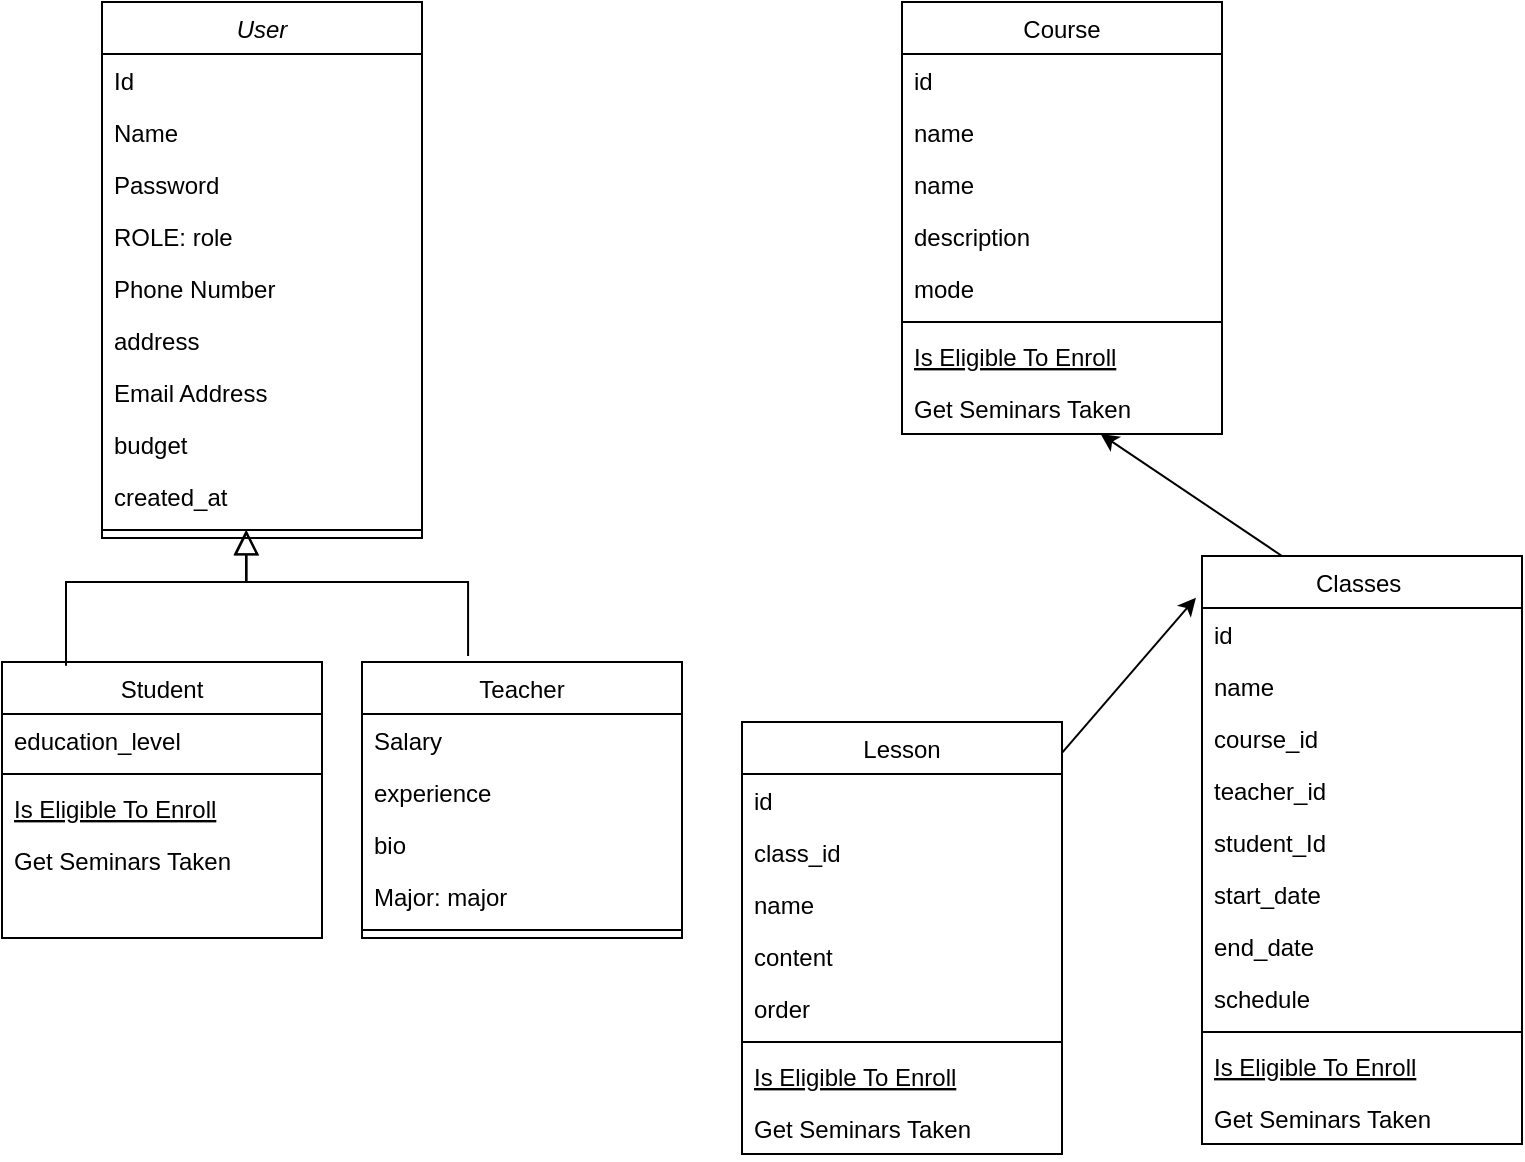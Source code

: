 <mxfile version="25.0.3">
  <diagram name="Trang-1" id="rVKyR7nh_XiS1FZYdpux">
    <mxGraphModel dx="1434" dy="772" grid="1" gridSize="10" guides="1" tooltips="1" connect="1" arrows="1" fold="1" page="1" pageScale="1" pageWidth="827" pageHeight="1169" math="0" shadow="0">
      <root>
        <mxCell id="0" />
        <mxCell id="1" parent="0" />
        <mxCell id="aw_i3ZSyZ6pOpb74CxK2-1" value="User" style="swimlane;fontStyle=2;align=center;verticalAlign=top;childLayout=stackLayout;horizontal=1;startSize=26;horizontalStack=0;resizeParent=1;resizeLast=0;collapsible=1;marginBottom=0;rounded=0;shadow=0;strokeWidth=1;" vertex="1" parent="1">
          <mxGeometry x="60" y="40" width="160" height="268" as="geometry">
            <mxRectangle x="230" y="140" width="160" height="26" as="alternateBounds" />
          </mxGeometry>
        </mxCell>
        <mxCell id="aw_i3ZSyZ6pOpb74CxK2-2" value="Id" style="text;align=left;verticalAlign=top;spacingLeft=4;spacingRight=4;overflow=hidden;rotatable=0;points=[[0,0.5],[1,0.5]];portConstraint=eastwest;" vertex="1" parent="aw_i3ZSyZ6pOpb74CxK2-1">
          <mxGeometry y="26" width="160" height="26" as="geometry" />
        </mxCell>
        <mxCell id="aw_i3ZSyZ6pOpb74CxK2-8" value="Name" style="text;align=left;verticalAlign=top;spacingLeft=4;spacingRight=4;overflow=hidden;rotatable=0;points=[[0,0.5],[1,0.5]];portConstraint=eastwest;" vertex="1" parent="aw_i3ZSyZ6pOpb74CxK2-1">
          <mxGeometry y="52" width="160" height="26" as="geometry" />
        </mxCell>
        <mxCell id="aw_i3ZSyZ6pOpb74CxK2-9" value="Password" style="text;align=left;verticalAlign=top;spacingLeft=4;spacingRight=4;overflow=hidden;rotatable=0;points=[[0,0.5],[1,0.5]];portConstraint=eastwest;" vertex="1" parent="aw_i3ZSyZ6pOpb74CxK2-1">
          <mxGeometry y="78" width="160" height="26" as="geometry" />
        </mxCell>
        <mxCell id="aw_i3ZSyZ6pOpb74CxK2-10" value="ROLE: role" style="text;align=left;verticalAlign=top;spacingLeft=4;spacingRight=4;overflow=hidden;rotatable=0;points=[[0,0.5],[1,0.5]];portConstraint=eastwest;" vertex="1" parent="aw_i3ZSyZ6pOpb74CxK2-1">
          <mxGeometry y="104" width="160" height="26" as="geometry" />
        </mxCell>
        <mxCell id="aw_i3ZSyZ6pOpb74CxK2-3" value="Phone Number" style="text;align=left;verticalAlign=top;spacingLeft=4;spacingRight=4;overflow=hidden;rotatable=0;points=[[0,0.5],[1,0.5]];portConstraint=eastwest;rounded=0;shadow=0;html=0;" vertex="1" parent="aw_i3ZSyZ6pOpb74CxK2-1">
          <mxGeometry y="130" width="160" height="26" as="geometry" />
        </mxCell>
        <mxCell id="aw_i3ZSyZ6pOpb74CxK2-41" value="address" style="text;align=left;verticalAlign=top;spacingLeft=4;spacingRight=4;overflow=hidden;rotatable=0;points=[[0,0.5],[1,0.5]];portConstraint=eastwest;rounded=0;shadow=0;html=0;" vertex="1" parent="aw_i3ZSyZ6pOpb74CxK2-1">
          <mxGeometry y="156" width="160" height="26" as="geometry" />
        </mxCell>
        <mxCell id="aw_i3ZSyZ6pOpb74CxK2-4" value="Email Address" style="text;align=left;verticalAlign=top;spacingLeft=4;spacingRight=4;overflow=hidden;rotatable=0;points=[[0,0.5],[1,0.5]];portConstraint=eastwest;rounded=0;shadow=0;html=0;" vertex="1" parent="aw_i3ZSyZ6pOpb74CxK2-1">
          <mxGeometry y="182" width="160" height="26" as="geometry" />
        </mxCell>
        <mxCell id="aw_i3ZSyZ6pOpb74CxK2-5" value="budget" style="text;align=left;verticalAlign=top;spacingLeft=4;spacingRight=4;overflow=hidden;rotatable=0;points=[[0,0.5],[1,0.5]];portConstraint=eastwest;rounded=0;shadow=0;html=0;" vertex="1" parent="aw_i3ZSyZ6pOpb74CxK2-1">
          <mxGeometry y="208" width="160" height="26" as="geometry" />
        </mxCell>
        <mxCell id="aw_i3ZSyZ6pOpb74CxK2-11" value="created_at" style="text;align=left;verticalAlign=top;spacingLeft=4;spacingRight=4;overflow=hidden;rotatable=0;points=[[0,0.5],[1,0.5]];portConstraint=eastwest;rounded=0;shadow=0;html=0;" vertex="1" parent="aw_i3ZSyZ6pOpb74CxK2-1">
          <mxGeometry y="234" width="160" height="26" as="geometry" />
        </mxCell>
        <mxCell id="aw_i3ZSyZ6pOpb74CxK2-6" value="" style="line;html=1;strokeWidth=1;align=left;verticalAlign=middle;spacingTop=-1;spacingLeft=3;spacingRight=3;rotatable=0;labelPosition=right;points=[];portConstraint=eastwest;" vertex="1" parent="aw_i3ZSyZ6pOpb74CxK2-1">
          <mxGeometry y="260" width="160" height="8" as="geometry" />
        </mxCell>
        <mxCell id="aw_i3ZSyZ6pOpb74CxK2-22" value="Student" style="swimlane;fontStyle=0;align=center;verticalAlign=top;childLayout=stackLayout;horizontal=1;startSize=26;horizontalStack=0;resizeParent=1;resizeLast=0;collapsible=1;marginBottom=0;rounded=0;shadow=0;strokeWidth=1;" vertex="1" parent="1">
          <mxGeometry x="10" y="370" width="160" height="138" as="geometry">
            <mxRectangle x="130" y="380" width="160" height="26" as="alternateBounds" />
          </mxGeometry>
        </mxCell>
        <mxCell id="aw_i3ZSyZ6pOpb74CxK2-23" value="education_level" style="text;align=left;verticalAlign=top;spacingLeft=4;spacingRight=4;overflow=hidden;rotatable=0;points=[[0,0.5],[1,0.5]];portConstraint=eastwest;" vertex="1" parent="aw_i3ZSyZ6pOpb74CxK2-22">
          <mxGeometry y="26" width="160" height="26" as="geometry" />
        </mxCell>
        <mxCell id="aw_i3ZSyZ6pOpb74CxK2-25" value="" style="line;html=1;strokeWidth=1;align=left;verticalAlign=middle;spacingTop=-1;spacingLeft=3;spacingRight=3;rotatable=0;labelPosition=right;points=[];portConstraint=eastwest;" vertex="1" parent="aw_i3ZSyZ6pOpb74CxK2-22">
          <mxGeometry y="52" width="160" height="8" as="geometry" />
        </mxCell>
        <mxCell id="aw_i3ZSyZ6pOpb74CxK2-26" value="Is Eligible To Enroll" style="text;align=left;verticalAlign=top;spacingLeft=4;spacingRight=4;overflow=hidden;rotatable=0;points=[[0,0.5],[1,0.5]];portConstraint=eastwest;fontStyle=4" vertex="1" parent="aw_i3ZSyZ6pOpb74CxK2-22">
          <mxGeometry y="60" width="160" height="26" as="geometry" />
        </mxCell>
        <mxCell id="aw_i3ZSyZ6pOpb74CxK2-27" value="Get Seminars Taken" style="text;align=left;verticalAlign=top;spacingLeft=4;spacingRight=4;overflow=hidden;rotatable=0;points=[[0,0.5],[1,0.5]];portConstraint=eastwest;" vertex="1" parent="aw_i3ZSyZ6pOpb74CxK2-22">
          <mxGeometry y="86" width="160" height="26" as="geometry" />
        </mxCell>
        <mxCell id="aw_i3ZSyZ6pOpb74CxK2-28" value="" style="endArrow=block;endSize=10;endFill=0;shadow=0;strokeWidth=1;rounded=0;curved=0;edgeStyle=elbowEdgeStyle;elbow=vertical;exitX=0.394;exitY=-0.007;exitDx=0;exitDy=0;exitPerimeter=0;entryX=0.452;entryY=0.523;entryDx=0;entryDy=0;entryPerimeter=0;" edge="1" parent="1" target="aw_i3ZSyZ6pOpb74CxK2-6">
          <mxGeometry width="160" relative="1" as="geometry">
            <mxPoint x="243.04" y="367.034" as="sourcePoint" />
            <mxPoint x="130" y="308" as="targetPoint" />
            <Array as="points">
              <mxPoint x="200" y="330" />
            </Array>
          </mxGeometry>
        </mxCell>
        <mxCell id="aw_i3ZSyZ6pOpb74CxK2-29" value="" style="endArrow=block;endSize=10;endFill=0;shadow=0;strokeWidth=1;rounded=0;curved=0;edgeStyle=elbowEdgeStyle;elbow=vertical;exitX=0.2;exitY=0.014;exitDx=0;exitDy=0;exitPerimeter=0;entryX=0.45;entryY=0.5;entryDx=0;entryDy=0;entryPerimeter=0;" edge="1" parent="1" source="aw_i3ZSyZ6pOpb74CxK2-22" target="aw_i3ZSyZ6pOpb74CxK2-6">
          <mxGeometry width="160" relative="1" as="geometry">
            <mxPoint x="40" y="358" as="sourcePoint" />
            <mxPoint x="140" y="282" as="targetPoint" />
            <Array as="points">
              <mxPoint x="110" y="330" />
            </Array>
          </mxGeometry>
        </mxCell>
        <mxCell id="aw_i3ZSyZ6pOpb74CxK2-30" value="Teacher" style="swimlane;fontStyle=0;align=center;verticalAlign=top;childLayout=stackLayout;horizontal=1;startSize=26;horizontalStack=0;resizeParent=1;resizeLast=0;collapsible=1;marginBottom=0;rounded=0;shadow=0;strokeWidth=1;" vertex="1" parent="1">
          <mxGeometry x="190" y="370" width="160" height="138" as="geometry">
            <mxRectangle x="340" y="380" width="170" height="26" as="alternateBounds" />
          </mxGeometry>
        </mxCell>
        <mxCell id="aw_i3ZSyZ6pOpb74CxK2-31" value="Salary" style="text;align=left;verticalAlign=top;spacingLeft=4;spacingRight=4;overflow=hidden;rotatable=0;points=[[0,0.5],[1,0.5]];portConstraint=eastwest;" vertex="1" parent="aw_i3ZSyZ6pOpb74CxK2-30">
          <mxGeometry y="26" width="160" height="26" as="geometry" />
        </mxCell>
        <mxCell id="aw_i3ZSyZ6pOpb74CxK2-33" value="experience" style="text;align=left;verticalAlign=top;spacingLeft=4;spacingRight=4;overflow=hidden;rotatable=0;points=[[0,0.5],[1,0.5]];portConstraint=eastwest;" vertex="1" parent="aw_i3ZSyZ6pOpb74CxK2-30">
          <mxGeometry y="52" width="160" height="26" as="geometry" />
        </mxCell>
        <mxCell id="aw_i3ZSyZ6pOpb74CxK2-34" value="bio" style="text;align=left;verticalAlign=top;spacingLeft=4;spacingRight=4;overflow=hidden;rotatable=0;points=[[0,0.5],[1,0.5]];portConstraint=eastwest;" vertex="1" parent="aw_i3ZSyZ6pOpb74CxK2-30">
          <mxGeometry y="78" width="160" height="26" as="geometry" />
        </mxCell>
        <mxCell id="aw_i3ZSyZ6pOpb74CxK2-35" value="Major: major&#xa;" style="text;align=left;verticalAlign=top;spacingLeft=4;spacingRight=4;overflow=hidden;rotatable=0;points=[[0,0.5],[1,0.5]];portConstraint=eastwest;" vertex="1" parent="aw_i3ZSyZ6pOpb74CxK2-30">
          <mxGeometry y="104" width="160" height="26" as="geometry" />
        </mxCell>
        <mxCell id="aw_i3ZSyZ6pOpb74CxK2-32" value="" style="line;html=1;strokeWidth=1;align=left;verticalAlign=middle;spacingTop=-1;spacingLeft=3;spacingRight=3;rotatable=0;labelPosition=right;points=[];portConstraint=eastwest;" vertex="1" parent="aw_i3ZSyZ6pOpb74CxK2-30">
          <mxGeometry y="130" width="160" height="8" as="geometry" />
        </mxCell>
        <mxCell id="aw_i3ZSyZ6pOpb74CxK2-36" value="Course" style="swimlane;fontStyle=0;align=center;verticalAlign=top;childLayout=stackLayout;horizontal=1;startSize=26;horizontalStack=0;resizeParent=1;resizeLast=0;collapsible=1;marginBottom=0;rounded=0;shadow=0;strokeWidth=1;" vertex="1" parent="1">
          <mxGeometry x="460" y="40" width="160" height="216" as="geometry">
            <mxRectangle x="130" y="380" width="160" height="26" as="alternateBounds" />
          </mxGeometry>
        </mxCell>
        <mxCell id="aw_i3ZSyZ6pOpb74CxK2-37" value="id" style="text;align=left;verticalAlign=top;spacingLeft=4;spacingRight=4;overflow=hidden;rotatable=0;points=[[0,0.5],[1,0.5]];portConstraint=eastwest;" vertex="1" parent="aw_i3ZSyZ6pOpb74CxK2-36">
          <mxGeometry y="26" width="160" height="26" as="geometry" />
        </mxCell>
        <mxCell id="aw_i3ZSyZ6pOpb74CxK2-42" value="name" style="text;align=left;verticalAlign=top;spacingLeft=4;spacingRight=4;overflow=hidden;rotatable=0;points=[[0,0.5],[1,0.5]];portConstraint=eastwest;" vertex="1" parent="aw_i3ZSyZ6pOpb74CxK2-36">
          <mxGeometry y="52" width="160" height="26" as="geometry" />
        </mxCell>
        <mxCell id="aw_i3ZSyZ6pOpb74CxK2-43" value="name" style="text;align=left;verticalAlign=top;spacingLeft=4;spacingRight=4;overflow=hidden;rotatable=0;points=[[0,0.5],[1,0.5]];portConstraint=eastwest;" vertex="1" parent="aw_i3ZSyZ6pOpb74CxK2-36">
          <mxGeometry y="78" width="160" height="26" as="geometry" />
        </mxCell>
        <mxCell id="aw_i3ZSyZ6pOpb74CxK2-44" value="description" style="text;align=left;verticalAlign=top;spacingLeft=4;spacingRight=4;overflow=hidden;rotatable=0;points=[[0,0.5],[1,0.5]];portConstraint=eastwest;" vertex="1" parent="aw_i3ZSyZ6pOpb74CxK2-36">
          <mxGeometry y="104" width="160" height="26" as="geometry" />
        </mxCell>
        <mxCell id="aw_i3ZSyZ6pOpb74CxK2-45" value="mode" style="text;align=left;verticalAlign=top;spacingLeft=4;spacingRight=4;overflow=hidden;rotatable=0;points=[[0,0.5],[1,0.5]];portConstraint=eastwest;" vertex="1" parent="aw_i3ZSyZ6pOpb74CxK2-36">
          <mxGeometry y="130" width="160" height="26" as="geometry" />
        </mxCell>
        <mxCell id="aw_i3ZSyZ6pOpb74CxK2-38" value="" style="line;html=1;strokeWidth=1;align=left;verticalAlign=middle;spacingTop=-1;spacingLeft=3;spacingRight=3;rotatable=0;labelPosition=right;points=[];portConstraint=eastwest;" vertex="1" parent="aw_i3ZSyZ6pOpb74CxK2-36">
          <mxGeometry y="156" width="160" height="8" as="geometry" />
        </mxCell>
        <mxCell id="aw_i3ZSyZ6pOpb74CxK2-39" value="Is Eligible To Enroll" style="text;align=left;verticalAlign=top;spacingLeft=4;spacingRight=4;overflow=hidden;rotatable=0;points=[[0,0.5],[1,0.5]];portConstraint=eastwest;fontStyle=4" vertex="1" parent="aw_i3ZSyZ6pOpb74CxK2-36">
          <mxGeometry y="164" width="160" height="26" as="geometry" />
        </mxCell>
        <mxCell id="aw_i3ZSyZ6pOpb74CxK2-40" value="Get Seminars Taken" style="text;align=left;verticalAlign=top;spacingLeft=4;spacingRight=4;overflow=hidden;rotatable=0;points=[[0,0.5],[1,0.5]];portConstraint=eastwest;" vertex="1" parent="aw_i3ZSyZ6pOpb74CxK2-36">
          <mxGeometry y="190" width="160" height="26" as="geometry" />
        </mxCell>
        <mxCell id="aw_i3ZSyZ6pOpb74CxK2-46" value="Classes " style="swimlane;fontStyle=0;align=center;verticalAlign=top;childLayout=stackLayout;horizontal=1;startSize=26;horizontalStack=0;resizeParent=1;resizeLast=0;collapsible=1;marginBottom=0;rounded=0;shadow=0;strokeWidth=1;" vertex="1" parent="1">
          <mxGeometry x="610" y="317" width="160" height="294" as="geometry">
            <mxRectangle x="130" y="380" width="160" height="26" as="alternateBounds" />
          </mxGeometry>
        </mxCell>
        <mxCell id="aw_i3ZSyZ6pOpb74CxK2-47" value="id" style="text;align=left;verticalAlign=top;spacingLeft=4;spacingRight=4;overflow=hidden;rotatable=0;points=[[0,0.5],[1,0.5]];portConstraint=eastwest;" vertex="1" parent="aw_i3ZSyZ6pOpb74CxK2-46">
          <mxGeometry y="26" width="160" height="26" as="geometry" />
        </mxCell>
        <mxCell id="aw_i3ZSyZ6pOpb74CxK2-48" value="name" style="text;align=left;verticalAlign=top;spacingLeft=4;spacingRight=4;overflow=hidden;rotatable=0;points=[[0,0.5],[1,0.5]];portConstraint=eastwest;" vertex="1" parent="aw_i3ZSyZ6pOpb74CxK2-46">
          <mxGeometry y="52" width="160" height="26" as="geometry" />
        </mxCell>
        <mxCell id="aw_i3ZSyZ6pOpb74CxK2-49" value="course_id" style="text;align=left;verticalAlign=top;spacingLeft=4;spacingRight=4;overflow=hidden;rotatable=0;points=[[0,0.5],[1,0.5]];portConstraint=eastwest;" vertex="1" parent="aw_i3ZSyZ6pOpb74CxK2-46">
          <mxGeometry y="78" width="160" height="26" as="geometry" />
        </mxCell>
        <mxCell id="aw_i3ZSyZ6pOpb74CxK2-50" value="teacher_id" style="text;align=left;verticalAlign=top;spacingLeft=4;spacingRight=4;overflow=hidden;rotatable=0;points=[[0,0.5],[1,0.5]];portConstraint=eastwest;" vertex="1" parent="aw_i3ZSyZ6pOpb74CxK2-46">
          <mxGeometry y="104" width="160" height="26" as="geometry" />
        </mxCell>
        <mxCell id="aw_i3ZSyZ6pOpb74CxK2-68" value="student_Id&#xa;" style="text;align=left;verticalAlign=top;spacingLeft=4;spacingRight=4;overflow=hidden;rotatable=0;points=[[0,0.5],[1,0.5]];portConstraint=eastwest;" vertex="1" parent="aw_i3ZSyZ6pOpb74CxK2-46">
          <mxGeometry y="130" width="160" height="26" as="geometry" />
        </mxCell>
        <mxCell id="aw_i3ZSyZ6pOpb74CxK2-51" value="start_date" style="text;align=left;verticalAlign=top;spacingLeft=4;spacingRight=4;overflow=hidden;rotatable=0;points=[[0,0.5],[1,0.5]];portConstraint=eastwest;" vertex="1" parent="aw_i3ZSyZ6pOpb74CxK2-46">
          <mxGeometry y="156" width="160" height="26" as="geometry" />
        </mxCell>
        <mxCell id="aw_i3ZSyZ6pOpb74CxK2-55" value="end_date" style="text;align=left;verticalAlign=top;spacingLeft=4;spacingRight=4;overflow=hidden;rotatable=0;points=[[0,0.5],[1,0.5]];portConstraint=eastwest;" vertex="1" parent="aw_i3ZSyZ6pOpb74CxK2-46">
          <mxGeometry y="182" width="160" height="26" as="geometry" />
        </mxCell>
        <mxCell id="aw_i3ZSyZ6pOpb74CxK2-56" value="schedule" style="text;align=left;verticalAlign=top;spacingLeft=4;spacingRight=4;overflow=hidden;rotatable=0;points=[[0,0.5],[1,0.5]];portConstraint=eastwest;" vertex="1" parent="aw_i3ZSyZ6pOpb74CxK2-46">
          <mxGeometry y="208" width="160" height="26" as="geometry" />
        </mxCell>
        <mxCell id="aw_i3ZSyZ6pOpb74CxK2-52" value="" style="line;html=1;strokeWidth=1;align=left;verticalAlign=middle;spacingTop=-1;spacingLeft=3;spacingRight=3;rotatable=0;labelPosition=right;points=[];portConstraint=eastwest;" vertex="1" parent="aw_i3ZSyZ6pOpb74CxK2-46">
          <mxGeometry y="234" width="160" height="8" as="geometry" />
        </mxCell>
        <mxCell id="aw_i3ZSyZ6pOpb74CxK2-53" value="Is Eligible To Enroll" style="text;align=left;verticalAlign=top;spacingLeft=4;spacingRight=4;overflow=hidden;rotatable=0;points=[[0,0.5],[1,0.5]];portConstraint=eastwest;fontStyle=4" vertex="1" parent="aw_i3ZSyZ6pOpb74CxK2-46">
          <mxGeometry y="242" width="160" height="26" as="geometry" />
        </mxCell>
        <mxCell id="aw_i3ZSyZ6pOpb74CxK2-54" value="Get Seminars Taken" style="text;align=left;verticalAlign=top;spacingLeft=4;spacingRight=4;overflow=hidden;rotatable=0;points=[[0,0.5],[1,0.5]];portConstraint=eastwest;" vertex="1" parent="aw_i3ZSyZ6pOpb74CxK2-46">
          <mxGeometry y="268" width="160" height="26" as="geometry" />
        </mxCell>
        <mxCell id="aw_i3ZSyZ6pOpb74CxK2-57" value="Lesson" style="swimlane;fontStyle=0;align=center;verticalAlign=top;childLayout=stackLayout;horizontal=1;startSize=26;horizontalStack=0;resizeParent=1;resizeLast=0;collapsible=1;marginBottom=0;rounded=0;shadow=0;strokeWidth=1;" vertex="1" parent="1">
          <mxGeometry x="380" y="400" width="160" height="216" as="geometry">
            <mxRectangle x="130" y="380" width="160" height="26" as="alternateBounds" />
          </mxGeometry>
        </mxCell>
        <mxCell id="aw_i3ZSyZ6pOpb74CxK2-58" value="id" style="text;align=left;verticalAlign=top;spacingLeft=4;spacingRight=4;overflow=hidden;rotatable=0;points=[[0,0.5],[1,0.5]];portConstraint=eastwest;" vertex="1" parent="aw_i3ZSyZ6pOpb74CxK2-57">
          <mxGeometry y="26" width="160" height="26" as="geometry" />
        </mxCell>
        <mxCell id="aw_i3ZSyZ6pOpb74CxK2-59" value="class_id" style="text;align=left;verticalAlign=top;spacingLeft=4;spacingRight=4;overflow=hidden;rotatable=0;points=[[0,0.5],[1,0.5]];portConstraint=eastwest;" vertex="1" parent="aw_i3ZSyZ6pOpb74CxK2-57">
          <mxGeometry y="52" width="160" height="26" as="geometry" />
        </mxCell>
        <mxCell id="aw_i3ZSyZ6pOpb74CxK2-60" value="name" style="text;align=left;verticalAlign=top;spacingLeft=4;spacingRight=4;overflow=hidden;rotatable=0;points=[[0,0.5],[1,0.5]];portConstraint=eastwest;" vertex="1" parent="aw_i3ZSyZ6pOpb74CxK2-57">
          <mxGeometry y="78" width="160" height="26" as="geometry" />
        </mxCell>
        <mxCell id="aw_i3ZSyZ6pOpb74CxK2-61" value="content" style="text;align=left;verticalAlign=top;spacingLeft=4;spacingRight=4;overflow=hidden;rotatable=0;points=[[0,0.5],[1,0.5]];portConstraint=eastwest;" vertex="1" parent="aw_i3ZSyZ6pOpb74CxK2-57">
          <mxGeometry y="104" width="160" height="26" as="geometry" />
        </mxCell>
        <mxCell id="aw_i3ZSyZ6pOpb74CxK2-62" value="order" style="text;align=left;verticalAlign=top;spacingLeft=4;spacingRight=4;overflow=hidden;rotatable=0;points=[[0,0.5],[1,0.5]];portConstraint=eastwest;" vertex="1" parent="aw_i3ZSyZ6pOpb74CxK2-57">
          <mxGeometry y="130" width="160" height="26" as="geometry" />
        </mxCell>
        <mxCell id="aw_i3ZSyZ6pOpb74CxK2-63" value="" style="line;html=1;strokeWidth=1;align=left;verticalAlign=middle;spacingTop=-1;spacingLeft=3;spacingRight=3;rotatable=0;labelPosition=right;points=[];portConstraint=eastwest;" vertex="1" parent="aw_i3ZSyZ6pOpb74CxK2-57">
          <mxGeometry y="156" width="160" height="8" as="geometry" />
        </mxCell>
        <mxCell id="aw_i3ZSyZ6pOpb74CxK2-64" value="Is Eligible To Enroll" style="text;align=left;verticalAlign=top;spacingLeft=4;spacingRight=4;overflow=hidden;rotatable=0;points=[[0,0.5],[1,0.5]];portConstraint=eastwest;fontStyle=4" vertex="1" parent="aw_i3ZSyZ6pOpb74CxK2-57">
          <mxGeometry y="164" width="160" height="26" as="geometry" />
        </mxCell>
        <mxCell id="aw_i3ZSyZ6pOpb74CxK2-65" value="Get Seminars Taken" style="text;align=left;verticalAlign=top;spacingLeft=4;spacingRight=4;overflow=hidden;rotatable=0;points=[[0,0.5],[1,0.5]];portConstraint=eastwest;" vertex="1" parent="aw_i3ZSyZ6pOpb74CxK2-57">
          <mxGeometry y="190" width="160" height="26" as="geometry" />
        </mxCell>
        <mxCell id="aw_i3ZSyZ6pOpb74CxK2-66" value="" style="endArrow=classic;html=1;rounded=0;entryX=-0.019;entryY=0.071;entryDx=0;entryDy=0;entryPerimeter=0;" edge="1" parent="1" source="aw_i3ZSyZ6pOpb74CxK2-57" target="aw_i3ZSyZ6pOpb74CxK2-46">
          <mxGeometry width="50" height="50" relative="1" as="geometry">
            <mxPoint x="390" y="450" as="sourcePoint" />
            <mxPoint x="440" y="400" as="targetPoint" />
          </mxGeometry>
        </mxCell>
        <mxCell id="aw_i3ZSyZ6pOpb74CxK2-67" value="" style="endArrow=classic;html=1;rounded=0;exitX=0.25;exitY=0;exitDx=0;exitDy=0;" edge="1" parent="1" source="aw_i3ZSyZ6pOpb74CxK2-46" target="aw_i3ZSyZ6pOpb74CxK2-40">
          <mxGeometry width="50" height="50" relative="1" as="geometry">
            <mxPoint x="390" y="450" as="sourcePoint" />
            <mxPoint x="440" y="400" as="targetPoint" />
          </mxGeometry>
        </mxCell>
      </root>
    </mxGraphModel>
  </diagram>
</mxfile>
